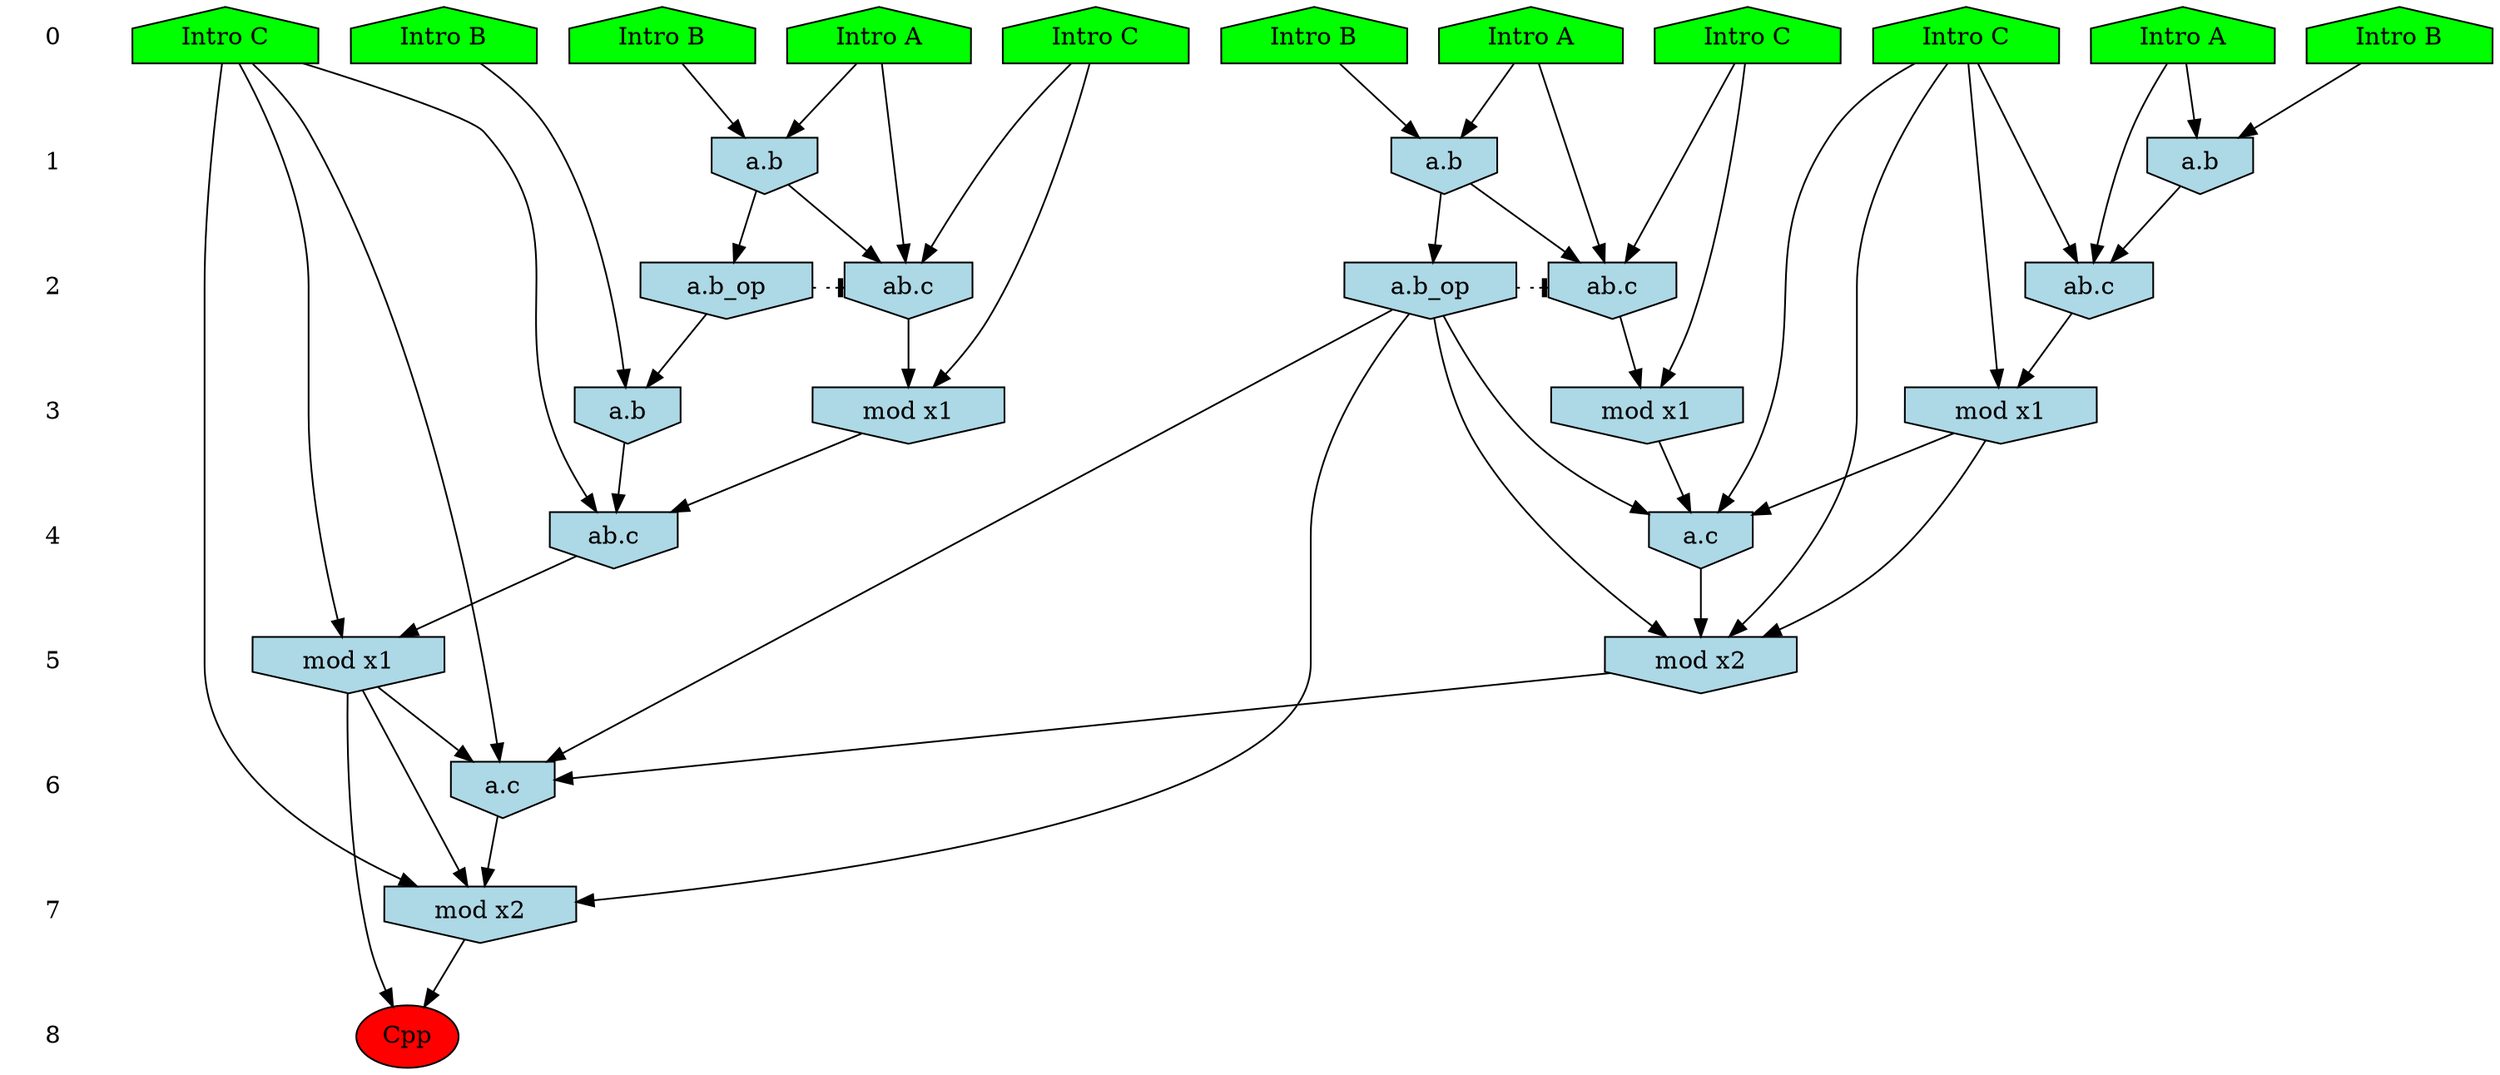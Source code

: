 /* Compression of 2 causal flows obtained in average at 1.413139E+01 t.u */
/* Compressed causal flows were: [2020;2498] */
digraph G{
 ranksep=.5 ; 
{ rank = same ; "0" [shape=plaintext] ; node_1 [label ="Intro B", shape=house, style=filled, fillcolor=green] ;
node_2 [label ="Intro B", shape=house, style=filled, fillcolor=green] ;
node_3 [label ="Intro A", shape=house, style=filled, fillcolor=green] ;
node_4 [label ="Intro B", shape=house, style=filled, fillcolor=green] ;
node_5 [label ="Intro B", shape=house, style=filled, fillcolor=green] ;
node_6 [label ="Intro A", shape=house, style=filled, fillcolor=green] ;
node_7 [label ="Intro A", shape=house, style=filled, fillcolor=green] ;
node_8 [label ="Intro C", shape=house, style=filled, fillcolor=green] ;
node_9 [label ="Intro C", shape=house, style=filled, fillcolor=green] ;
node_10 [label ="Intro C", shape=house, style=filled, fillcolor=green] ;
node_11 [label ="Intro C", shape=house, style=filled, fillcolor=green] ;
}
{ rank = same ; "1" [shape=plaintext] ; node_12 [label="a.b", shape=invhouse, style=filled, fillcolor = lightblue] ;
node_16 [label="a.b", shape=invhouse, style=filled, fillcolor = lightblue] ;
node_20 [label="a.b", shape=invhouse, style=filled, fillcolor = lightblue] ;
}
{ rank = same ; "2" [shape=plaintext] ; node_13 [label="ab.c", shape=invhouse, style=filled, fillcolor = lightblue] ;
node_14 [label="a.b_op", shape=invhouse, style=filled, fillcolor = lightblue] ;
node_17 [label="ab.c", shape=invhouse, style=filled, fillcolor = lightblue] ;
node_22 [label="ab.c", shape=invhouse, style=filled, fillcolor = lightblue] ;
node_24 [label="a.b_op", shape=invhouse, style=filled, fillcolor = lightblue] ;
}
{ rank = same ; "3" [shape=plaintext] ; node_15 [label="mod x1", shape=invhouse, style=filled, fillcolor = lightblue] ;
node_18 [label="mod x1", shape=invhouse, style=filled, fillcolor = lightblue] ;
node_23 [label="mod x1", shape=invhouse, style=filled, fillcolor = lightblue] ;
node_25 [label="a.b", shape=invhouse, style=filled, fillcolor = lightblue] ;
}
{ rank = same ; "4" [shape=plaintext] ; node_19 [label="a.c", shape=invhouse, style=filled, fillcolor = lightblue] ;
node_26 [label="ab.c", shape=invhouse, style=filled, fillcolor = lightblue] ;
}
{ rank = same ; "5" [shape=plaintext] ; node_21 [label="mod x2", shape=invhouse, style=filled, fillcolor = lightblue] ;
node_27 [label="mod x1", shape=invhouse, style=filled, fillcolor = lightblue] ;
}
{ rank = same ; "6" [shape=plaintext] ; node_28 [label="a.c", shape=invhouse, style=filled, fillcolor = lightblue] ;
}
{ rank = same ; "7" [shape=plaintext] ; node_29 [label="mod x2", shape=invhouse, style=filled, fillcolor = lightblue] ;
}
{ rank = same ; "8" [shape=plaintext] ; node_30 [label ="Cpp", style=filled, fillcolor=red] ;
}
"0" -> "1" [style="invis"]; 
"1" -> "2" [style="invis"]; 
"2" -> "3" [style="invis"]; 
"3" -> "4" [style="invis"]; 
"4" -> "5" [style="invis"]; 
"5" -> "6" [style="invis"]; 
"6" -> "7" [style="invis"]; 
"7" -> "8" [style="invis"]; 
node_5 -> node_12
node_7 -> node_12
node_7 -> node_13
node_11 -> node_13
node_12 -> node_13
node_12 -> node_14
node_11 -> node_15
node_13 -> node_15
node_2 -> node_16
node_6 -> node_16
node_6 -> node_17
node_9 -> node_17
node_16 -> node_17
node_9 -> node_18
node_17 -> node_18
node_9 -> node_19
node_14 -> node_19
node_15 -> node_19
node_18 -> node_19
node_3 -> node_20
node_4 -> node_20
node_9 -> node_21
node_14 -> node_21
node_18 -> node_21
node_19 -> node_21
node_3 -> node_22
node_8 -> node_22
node_20 -> node_22
node_8 -> node_23
node_22 -> node_23
node_20 -> node_24
node_1 -> node_25
node_24 -> node_25
node_10 -> node_26
node_23 -> node_26
node_25 -> node_26
node_10 -> node_27
node_26 -> node_27
node_10 -> node_28
node_14 -> node_28
node_21 -> node_28
node_27 -> node_28
node_10 -> node_29
node_14 -> node_29
node_27 -> node_29
node_28 -> node_29
node_27 -> node_30
node_29 -> node_30
node_14 -> node_13 [style=dotted, arrowhead = tee] 
node_24 -> node_22 [style=dotted, arrowhead = tee] 
}
/*
 Dot generation time: 0.000129
*/